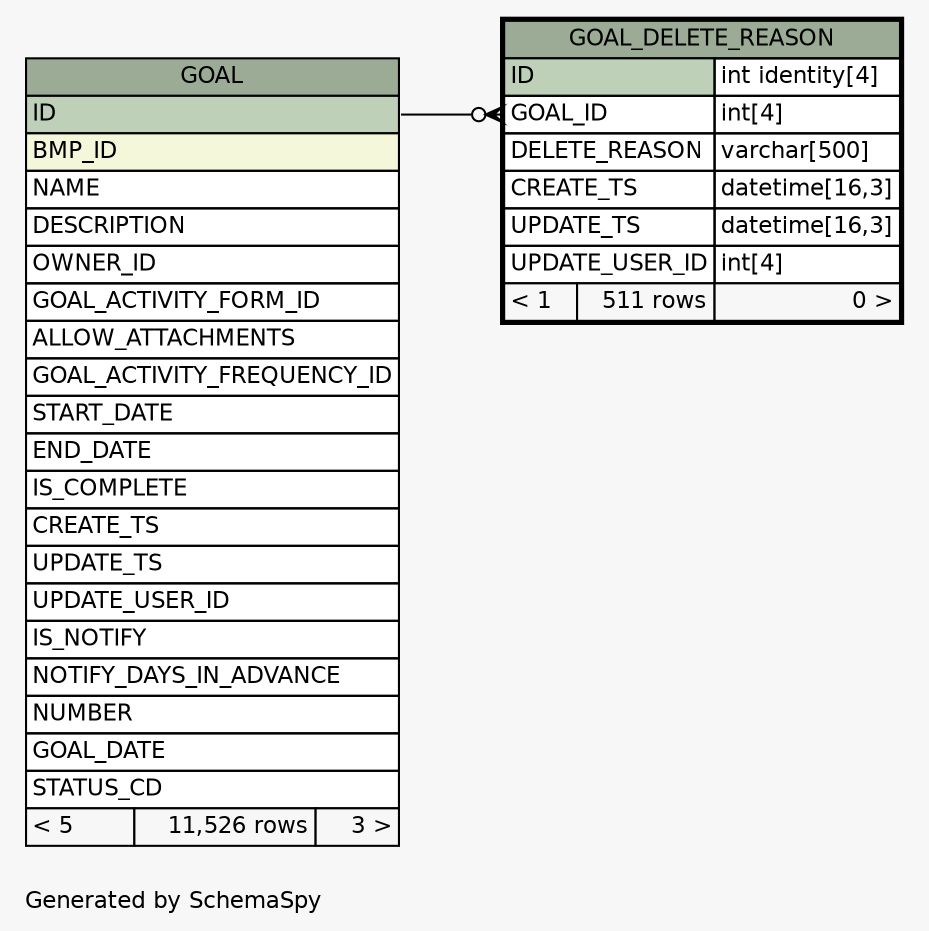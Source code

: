 // dot 2.28.0 on Windows 7 6.1
// SchemaSpy rev 590
digraph "oneDegreeRelationshipsDiagram" {
  graph [
    rankdir="RL"
    bgcolor="#f7f7f7"
    label="\nGenerated by SchemaSpy"
    labeljust="l"
    nodesep="0.18"
    ranksep="0.46"
    fontname="Helvetica"
    fontsize="11"
  ];
  node [
    fontname="Helvetica"
    fontsize="11"
    shape="plaintext"
  ];
  edge [
    arrowsize="0.8"
  ];
  "GOAL_DELETE_REASON":"GOAL_ID":w -> "GOAL":"ID":e [arrowhead=none dir=back arrowtail=crowodot];
  "GOAL" [
    label=<
    <TABLE BORDER="0" CELLBORDER="1" CELLSPACING="0" BGCOLOR="#ffffff">
      <TR><TD COLSPAN="3" BGCOLOR="#9bab96" ALIGN="CENTER">GOAL</TD></TR>
      <TR><TD PORT="ID" COLSPAN="3" BGCOLOR="#bed1b8" ALIGN="LEFT">ID</TD></TR>
      <TR><TD PORT="BMP_ID" COLSPAN="3" BGCOLOR="#f4f7da" ALIGN="LEFT">BMP_ID</TD></TR>
      <TR><TD PORT="NAME" COLSPAN="3" ALIGN="LEFT">NAME</TD></TR>
      <TR><TD PORT="DESCRIPTION" COLSPAN="3" ALIGN="LEFT">DESCRIPTION</TD></TR>
      <TR><TD PORT="OWNER_ID" COLSPAN="3" ALIGN="LEFT">OWNER_ID</TD></TR>
      <TR><TD PORT="GOAL_ACTIVITY_FORM_ID" COLSPAN="3" ALIGN="LEFT">GOAL_ACTIVITY_FORM_ID</TD></TR>
      <TR><TD PORT="ALLOW_ATTACHMENTS" COLSPAN="3" ALIGN="LEFT">ALLOW_ATTACHMENTS</TD></TR>
      <TR><TD PORT="GOAL_ACTIVITY_FREQUENCY_ID" COLSPAN="3" ALIGN="LEFT">GOAL_ACTIVITY_FREQUENCY_ID</TD></TR>
      <TR><TD PORT="START_DATE" COLSPAN="3" ALIGN="LEFT">START_DATE</TD></TR>
      <TR><TD PORT="END_DATE" COLSPAN="3" ALIGN="LEFT">END_DATE</TD></TR>
      <TR><TD PORT="IS_COMPLETE" COLSPAN="3" ALIGN="LEFT">IS_COMPLETE</TD></TR>
      <TR><TD PORT="CREATE_TS" COLSPAN="3" ALIGN="LEFT">CREATE_TS</TD></TR>
      <TR><TD PORT="UPDATE_TS" COLSPAN="3" ALIGN="LEFT">UPDATE_TS</TD></TR>
      <TR><TD PORT="UPDATE_USER_ID" COLSPAN="3" ALIGN="LEFT">UPDATE_USER_ID</TD></TR>
      <TR><TD PORT="IS_NOTIFY" COLSPAN="3" ALIGN="LEFT">IS_NOTIFY</TD></TR>
      <TR><TD PORT="NOTIFY_DAYS_IN_ADVANCE" COLSPAN="3" ALIGN="LEFT">NOTIFY_DAYS_IN_ADVANCE</TD></TR>
      <TR><TD PORT="NUMBER" COLSPAN="3" ALIGN="LEFT">NUMBER</TD></TR>
      <TR><TD PORT="GOAL_DATE" COLSPAN="3" ALIGN="LEFT">GOAL_DATE</TD></TR>
      <TR><TD PORT="STATUS_CD" COLSPAN="3" ALIGN="LEFT">STATUS_CD</TD></TR>
      <TR><TD ALIGN="LEFT" BGCOLOR="#f7f7f7">&lt; 5</TD><TD ALIGN="RIGHT" BGCOLOR="#f7f7f7">11,526 rows</TD><TD ALIGN="RIGHT" BGCOLOR="#f7f7f7">3 &gt;</TD></TR>
    </TABLE>>
    URL="GOAL.html"
    tooltip="GOAL"
  ];
  "GOAL_DELETE_REASON" [
    label=<
    <TABLE BORDER="2" CELLBORDER="1" CELLSPACING="0" BGCOLOR="#ffffff">
      <TR><TD COLSPAN="3" BGCOLOR="#9bab96" ALIGN="CENTER">GOAL_DELETE_REASON</TD></TR>
      <TR><TD PORT="ID" COLSPAN="2" BGCOLOR="#bed1b8" ALIGN="LEFT">ID</TD><TD PORT="ID.type" ALIGN="LEFT">int identity[4]</TD></TR>
      <TR><TD PORT="GOAL_ID" COLSPAN="2" ALIGN="LEFT">GOAL_ID</TD><TD PORT="GOAL_ID.type" ALIGN="LEFT">int[4]</TD></TR>
      <TR><TD PORT="DELETE_REASON" COLSPAN="2" ALIGN="LEFT">DELETE_REASON</TD><TD PORT="DELETE_REASON.type" ALIGN="LEFT">varchar[500]</TD></TR>
      <TR><TD PORT="CREATE_TS" COLSPAN="2" ALIGN="LEFT">CREATE_TS</TD><TD PORT="CREATE_TS.type" ALIGN="LEFT">datetime[16,3]</TD></TR>
      <TR><TD PORT="UPDATE_TS" COLSPAN="2" ALIGN="LEFT">UPDATE_TS</TD><TD PORT="UPDATE_TS.type" ALIGN="LEFT">datetime[16,3]</TD></TR>
      <TR><TD PORT="UPDATE_USER_ID" COLSPAN="2" ALIGN="LEFT">UPDATE_USER_ID</TD><TD PORT="UPDATE_USER_ID.type" ALIGN="LEFT">int[4]</TD></TR>
      <TR><TD ALIGN="LEFT" BGCOLOR="#f7f7f7">&lt; 1</TD><TD ALIGN="RIGHT" BGCOLOR="#f7f7f7">511 rows</TD><TD ALIGN="RIGHT" BGCOLOR="#f7f7f7">0 &gt;</TD></TR>
    </TABLE>>
    URL="GOAL_DELETE_REASON.html"
    tooltip="GOAL_DELETE_REASON"
  ];
}

